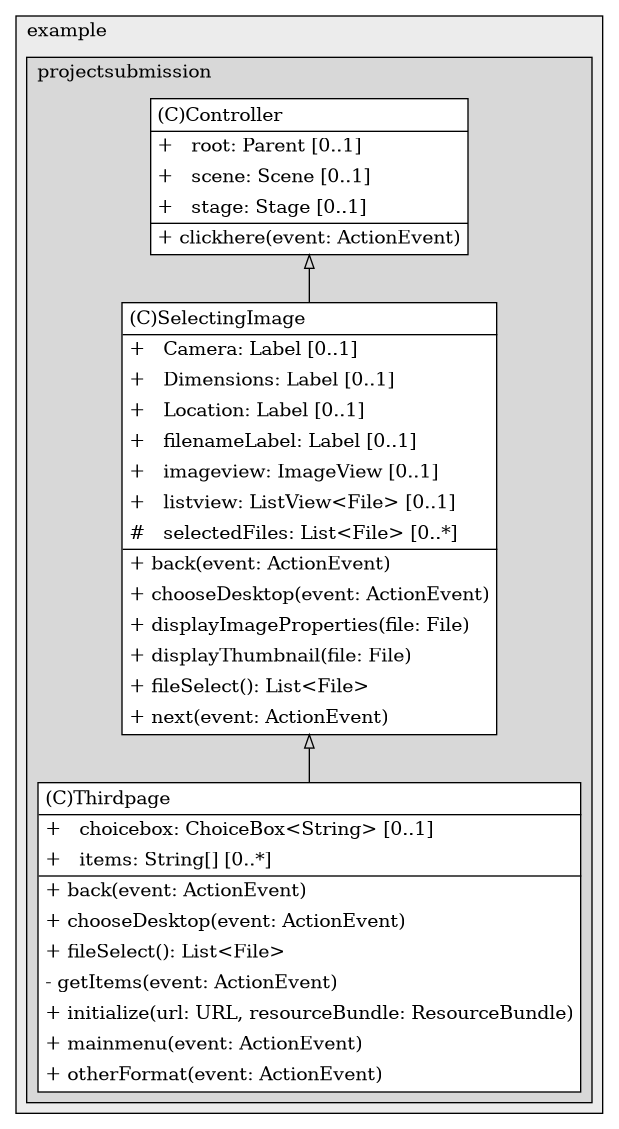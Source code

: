 @startuml

/' diagram meta data start
config=StructureConfiguration;
{
  "projectClassification": {
    "searchMode": "OpenProject", // OpenProject, AllProjects
    "includedProjects": "",
    "pathEndKeywords": "*.impl",
    "isClientPath": "",
    "isClientName": "",
    "isTestPath": "",
    "isTestName": "",
    "isMappingPath": "",
    "isMappingName": "",
    "isDataAccessPath": "",
    "isDataAccessName": "",
    "isDataStructurePath": "",
    "isDataStructureName": "",
    "isInterfaceStructuresPath": "",
    "isInterfaceStructuresName": "",
    "isEntryPointPath": "",
    "isEntryPointName": "",
    "treatFinalFieldsAsMandatory": false
  },
  "graphRestriction": {
    "classPackageExcludeFilter": "",
    "classPackageIncludeFilter": "",
    "classNameExcludeFilter": "",
    "classNameIncludeFilter": "",
    "methodNameExcludeFilter": "",
    "methodNameIncludeFilter": "",
    "removeByInheritance": "", // inheritance/annotation based filtering is done in a second step
    "removeByAnnotation": "",
    "removeByClassPackage": "", // cleanup the graph after inheritance/annotation based filtering is done
    "removeByClassName": "",
    "cutMappings": false,
    "cutEnum": true,
    "cutTests": true,
    "cutClient": true,
    "cutDataAccess": false,
    "cutInterfaceStructures": false,
    "cutDataStructures": false,
    "cutGetterAndSetter": true,
    "cutConstructors": true
  },
  "graphTraversal": {
    "forwardDepth": 6,
    "backwardDepth": 6,
    "classPackageExcludeFilter": "",
    "classPackageIncludeFilter": "",
    "classNameExcludeFilter": "",
    "classNameIncludeFilter": "",
    "methodNameExcludeFilter": "",
    "methodNameIncludeFilter": "",
    "hideMappings": false,
    "hideDataStructures": false,
    "hidePrivateMethods": true,
    "hideInterfaceCalls": true, // indirection: implementation -> interface (is hidden) -> implementation
    "onlyShowApplicationEntryPoints": false, // root node is included
    "useMethodCallsForStructureDiagram": "ForwardOnly" // ForwardOnly, BothDirections, No
  },
  "details": {
    "aggregation": "GroupByClass", // ByClass, GroupByClass, None
    "showClassGenericTypes": true,
    "showMethods": true,
    "showMethodParameterNames": true,
    "showMethodParameterTypes": true,
    "showMethodReturnType": true,
    "showPackageLevels": 2,
    "showDetailedClassStructure": true
  },
  "rootClass": "com.example.projectsubmission.Controller",
  "extensionCallbackMethod": "" // qualified.class.name#methodName - signature: public static String method(String)
}
diagram meta data end '/



digraph g {
    rankdir="TB"
    splines=polyline
    

'nodes 
subgraph cluster_1322970774 { 
   	label=example
	labeljust=l
	fillcolor="#ececec"
	style=filled
   
   subgraph cluster_1516230751 { 
   	label=projectsubmission
	labeljust=l
	fillcolor="#d8d8d8"
	style=filled
   
   Controller960968332[
	label=<<TABLE BORDER="1" CELLBORDER="0" CELLPADDING="4" CELLSPACING="0">
<TR><TD ALIGN="LEFT" >(C)Controller</TD></TR>
<HR/>
<TR><TD ALIGN="LEFT" >+   root: Parent [0..1]</TD></TR>
<TR><TD ALIGN="LEFT" >+   scene: Scene [0..1]</TD></TR>
<TR><TD ALIGN="LEFT" >+   stage: Stage [0..1]</TD></TR>
<HR/>
<TR><TD ALIGN="LEFT" >+ clickhere(event: ActionEvent)</TD></TR>
</TABLE>>
	style=filled
	margin=0
	shape=plaintext
	fillcolor="#FFFFFF"
];

SelectingImage960968332[
	label=<<TABLE BORDER="1" CELLBORDER="0" CELLPADDING="4" CELLSPACING="0">
<TR><TD ALIGN="LEFT" >(C)SelectingImage</TD></TR>
<HR/>
<TR><TD ALIGN="LEFT" >+   Camera: Label [0..1]</TD></TR>
<TR><TD ALIGN="LEFT" >+   Dimensions: Label [0..1]</TD></TR>
<TR><TD ALIGN="LEFT" >+   Location: Label [0..1]</TD></TR>
<TR><TD ALIGN="LEFT" >+   filenameLabel: Label [0..1]</TD></TR>
<TR><TD ALIGN="LEFT" >+   imageview: ImageView [0..1]</TD></TR>
<TR><TD ALIGN="LEFT" >+   listview: ListView&lt;File&gt; [0..1]</TD></TR>
<TR><TD ALIGN="LEFT" >#   selectedFiles: List&lt;File&gt; [0..*]</TD></TR>
<HR/>
<TR><TD ALIGN="LEFT" >+ back(event: ActionEvent)</TD></TR>
<TR><TD ALIGN="LEFT" >+ chooseDesktop(event: ActionEvent)</TD></TR>
<TR><TD ALIGN="LEFT" >+ displayImageProperties(file: File)</TD></TR>
<TR><TD ALIGN="LEFT" >+ displayThumbnail(file: File)</TD></TR>
<TR><TD ALIGN="LEFT" >+ fileSelect(): List&lt;File&gt;</TD></TR>
<TR><TD ALIGN="LEFT" >+ next(event: ActionEvent)</TD></TR>
</TABLE>>
	style=filled
	margin=0
	shape=plaintext
	fillcolor="#FFFFFF"
];

Thirdpage960968332[
	label=<<TABLE BORDER="1" CELLBORDER="0" CELLPADDING="4" CELLSPACING="0">
<TR><TD ALIGN="LEFT" >(C)Thirdpage</TD></TR>
<HR/>
<TR><TD ALIGN="LEFT" >+   choicebox: ChoiceBox&lt;String&gt; [0..1]</TD></TR>
<TR><TD ALIGN="LEFT" >+   items: String[] [0..*]</TD></TR>
<HR/>
<TR><TD ALIGN="LEFT" >+ back(event: ActionEvent)</TD></TR>
<TR><TD ALIGN="LEFT" >+ chooseDesktop(event: ActionEvent)</TD></TR>
<TR><TD ALIGN="LEFT" >+ fileSelect(): List&lt;File&gt;</TD></TR>
<TR><TD ALIGN="LEFT" >- getItems(event: ActionEvent)</TD></TR>
<TR><TD ALIGN="LEFT" >+ initialize(url: URL, resourceBundle: ResourceBundle)</TD></TR>
<TR><TD ALIGN="LEFT" >+ mainmenu(event: ActionEvent)</TD></TR>
<TR><TD ALIGN="LEFT" >+ otherFormat(event: ActionEvent)</TD></TR>
</TABLE>>
	style=filled
	margin=0
	shape=plaintext
	fillcolor="#FFFFFF"
];
} 
} 

'edges    
Controller960968332 -> SelectingImage960968332[arrowhead=none, arrowtail=empty, dir=both];
SelectingImage960968332 -> Thirdpage960968332[arrowhead=none, arrowtail=empty, dir=both];
    
}
@enduml